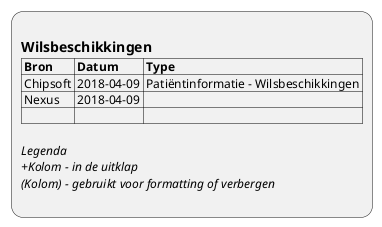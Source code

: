 @startuml ViewDefinition-Wilsbeschikkingen
:
== Wilsbeschikkingen
|= Bron |= Datum |= Type |
| Chipsoft | 2018-04-09 | Patiëntinformatie - Wilsbeschikkingen |
| Nexus | 2018-04-09 |  |
| |

//Legenda//
//+Kolom - in de uitklap//
//(Kolom) - gebruikt voor formatting of verbergen//
;
@enduml
